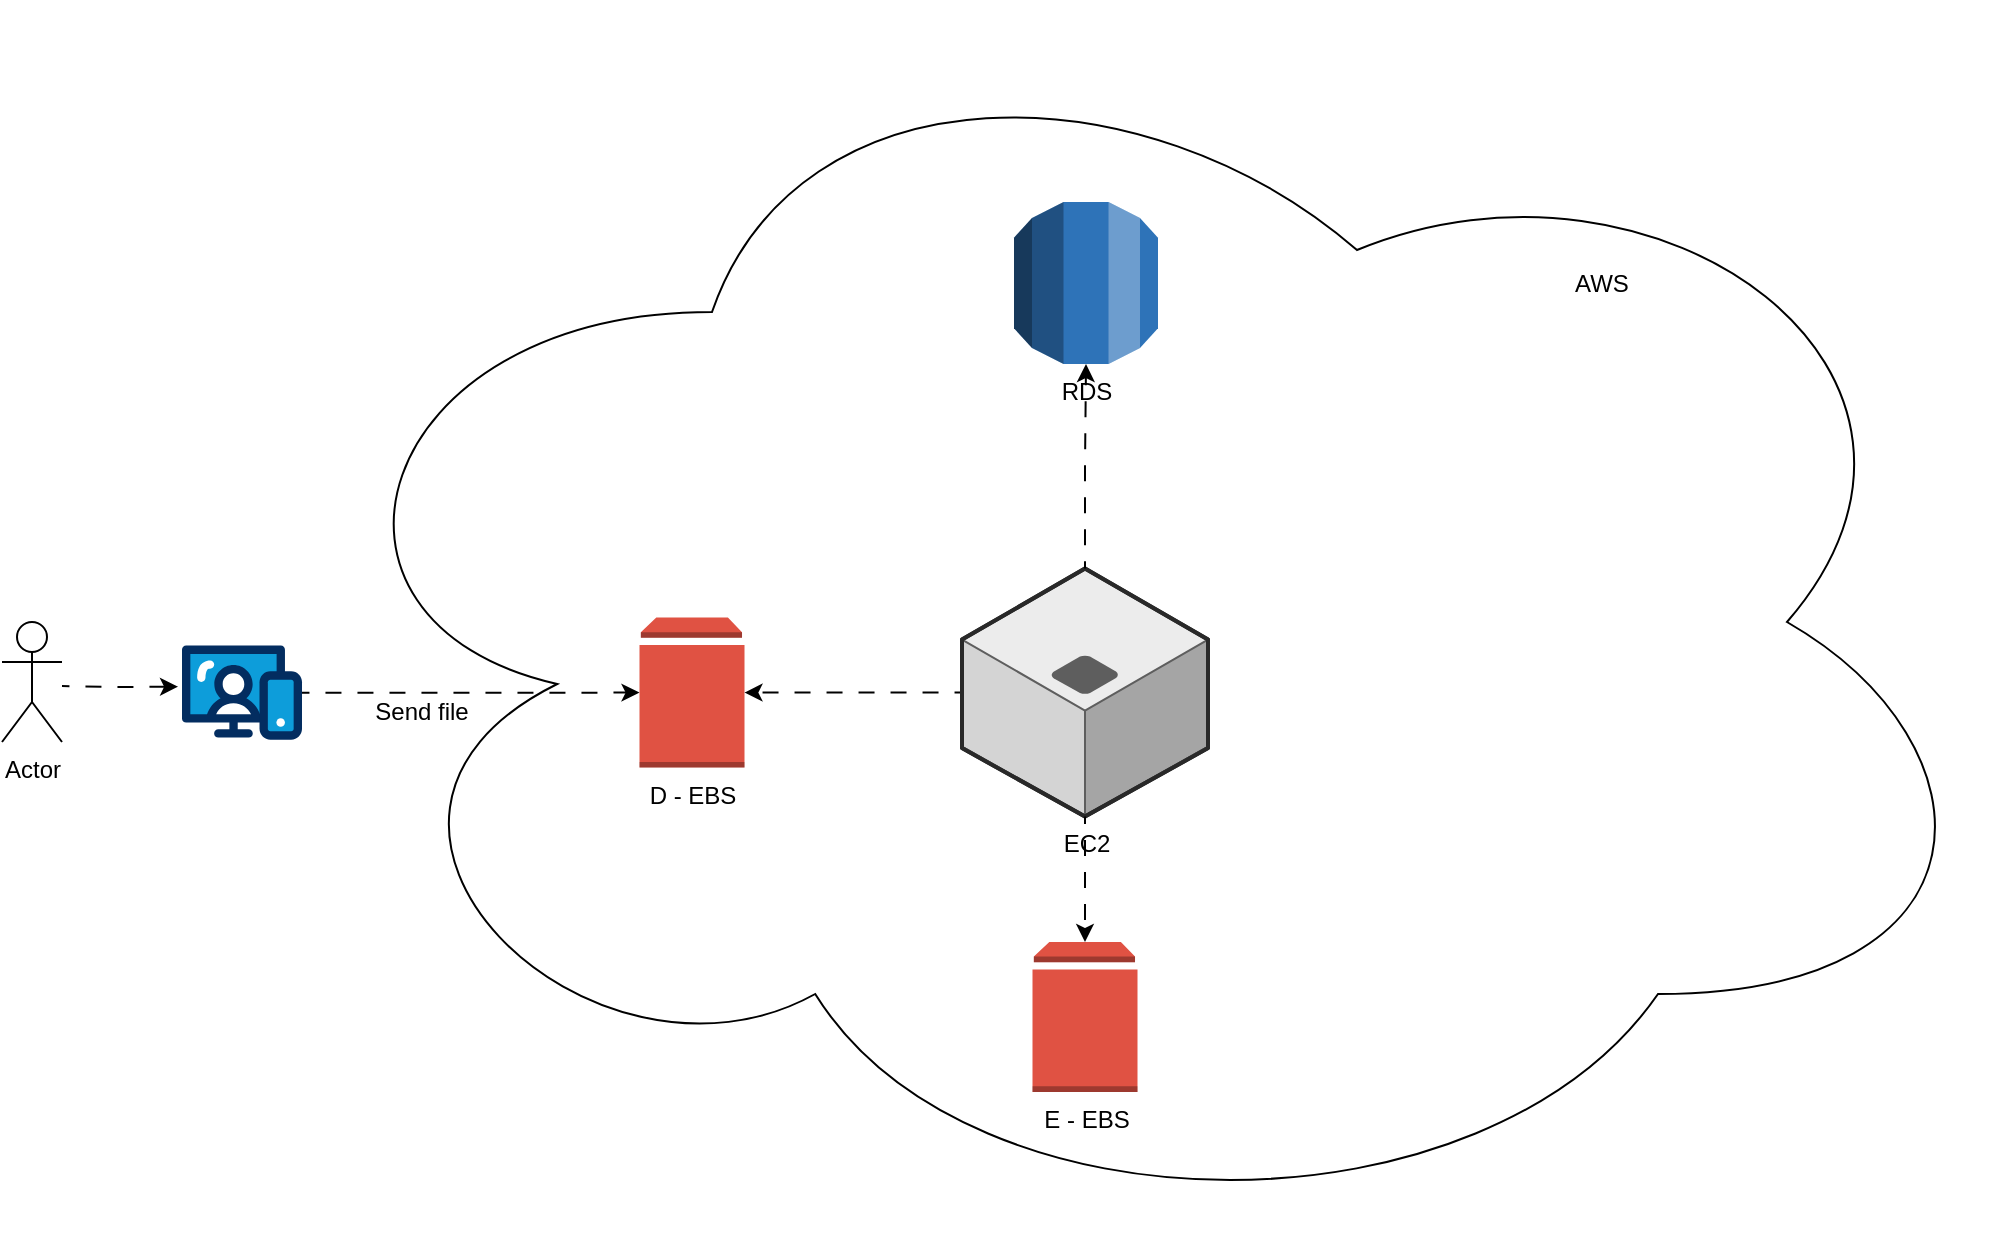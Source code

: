 <mxfile version="28.2.7">
  <diagram name="Page-1" id="P4iL59Z2gfnSDanatWv0">
    <mxGraphModel grid="1" page="1" gridSize="10" guides="1" tooltips="1" connect="1" arrows="1" fold="1" pageScale="1" pageWidth="850" pageHeight="1100" math="0" shadow="0">
      <root>
        <mxCell id="0" />
        <mxCell id="1" parent="0" />
        <mxCell id="5ModeE65CEk_O3YTIBPC-6" value="" style="ellipse;shape=cloud;whiteSpace=wrap;html=1;" vertex="1" parent="1">
          <mxGeometry x="300" y="20" width="860" height="620" as="geometry" />
        </mxCell>
        <mxCell id="ZhmCGEbtK2EE7ppnYEC_-1" value="D - EBS" style="outlineConnect=0;dashed=0;verticalLabelPosition=bottom;verticalAlign=top;align=center;html=1;shape=mxgraph.aws3.volume;fillColor=#E05243;gradientColor=none;" vertex="1" parent="1">
          <mxGeometry x="478.75" y="327.8" width="52.5" height="75" as="geometry" />
        </mxCell>
        <mxCell id="5ModeE65CEk_O3YTIBPC-4" style="edgeStyle=orthogonalEdgeStyle;rounded=0;orthogonalLoop=1;jettySize=auto;html=1;flowAnimation=1;" edge="1" parent="1" source="5ModeE65CEk_O3YTIBPC-1" target="ZhmCGEbtK2EE7ppnYEC_-1">
          <mxGeometry relative="1" as="geometry" />
        </mxCell>
        <mxCell id="5ModeE65CEk_O3YTIBPC-1" value="" style="verticalLabelPosition=bottom;aspect=fixed;html=1;shape=mxgraph.salesforce.web;fillColorStyles=fillColor2,fillColor3,fillColor4;fillColor2=#032d60;fillColor3=#0d9dda;fillColor4=#ffffff;fillColor=none;strokeColor=none;" vertex="1" parent="1">
          <mxGeometry x="250" y="341.6" width="60" height="47.4" as="geometry" />
        </mxCell>
        <mxCell id="5ModeE65CEk_O3YTIBPC-2" value="Actor" style="shape=umlActor;verticalLabelPosition=bottom;verticalAlign=top;html=1;outlineConnect=0;" vertex="1" parent="1">
          <mxGeometry x="160" y="330" width="30" height="60" as="geometry" />
        </mxCell>
        <mxCell id="5ModeE65CEk_O3YTIBPC-3" style="edgeStyle=orthogonalEdgeStyle;rounded=0;orthogonalLoop=1;jettySize=auto;html=1;entryX=-0.033;entryY=0.394;entryDx=0;entryDy=0;entryPerimeter=0;flowAnimation=1;" edge="1" parent="1">
          <mxGeometry relative="1" as="geometry">
            <mxPoint x="190" y="362" as="sourcePoint" />
            <mxPoint x="248.02" y="362.311" as="targetPoint" />
          </mxGeometry>
        </mxCell>
        <mxCell id="5ModeE65CEk_O3YTIBPC-5" value="Send file" style="text;html=1;whiteSpace=wrap;strokeColor=none;fillColor=none;align=center;verticalAlign=middle;rounded=0;" vertex="1" parent="1">
          <mxGeometry x="340" y="360" width="60" height="30" as="geometry" />
        </mxCell>
        <mxCell id="5ModeE65CEk_O3YTIBPC-10" style="edgeStyle=orthogonalEdgeStyle;rounded=0;orthogonalLoop=1;jettySize=auto;html=1;flowAnimation=1;" edge="1" parent="1" source="5ModeE65CEk_O3YTIBPC-8" target="ZhmCGEbtK2EE7ppnYEC_-1">
          <mxGeometry relative="1" as="geometry" />
        </mxCell>
        <mxCell id="5ModeE65CEk_O3YTIBPC-8" value="EC2" style="verticalLabelPosition=bottom;html=1;verticalAlign=top;strokeWidth=1;align=center;outlineConnect=0;dashed=0;outlineConnect=0;shape=mxgraph.aws3d.application_server;fillColor=#ECECEC;strokeColor=#5E5E5E;aspect=fixed;strokeColor2=#292929;" vertex="1" parent="1">
          <mxGeometry x="640" y="303.3" width="123" height="124" as="geometry" />
        </mxCell>
        <mxCell id="5ModeE65CEk_O3YTIBPC-11" value="E - EBS" style="outlineConnect=0;dashed=0;verticalLabelPosition=bottom;verticalAlign=top;align=center;html=1;shape=mxgraph.aws3.volume;fillColor=#E05243;gradientColor=none;" vertex="1" parent="1">
          <mxGeometry x="675.25" y="490" width="52.5" height="75" as="geometry" />
        </mxCell>
        <mxCell id="5ModeE65CEk_O3YTIBPC-12" style="edgeStyle=orthogonalEdgeStyle;rounded=0;orthogonalLoop=1;jettySize=auto;html=1;entryX=0.5;entryY=0;entryDx=0;entryDy=0;entryPerimeter=0;flowAnimation=1;" edge="1" parent="1" source="5ModeE65CEk_O3YTIBPC-8" target="5ModeE65CEk_O3YTIBPC-11">
          <mxGeometry relative="1" as="geometry" />
        </mxCell>
        <mxCell id="5ModeE65CEk_O3YTIBPC-13" value="RDS" style="outlineConnect=0;dashed=0;verticalLabelPosition=bottom;verticalAlign=top;align=center;html=1;shape=mxgraph.aws3.rds;fillColor=#2E73B8;gradientColor=none;" vertex="1" parent="1">
          <mxGeometry x="666" y="120" width="72" height="81" as="geometry" />
        </mxCell>
        <mxCell id="5ModeE65CEk_O3YTIBPC-14" style="edgeStyle=orthogonalEdgeStyle;rounded=0;orthogonalLoop=1;jettySize=auto;html=1;entryX=0.5;entryY=1;entryDx=0;entryDy=0;entryPerimeter=0;flowAnimation=1;" edge="1" parent="1" source="5ModeE65CEk_O3YTIBPC-8" target="5ModeE65CEk_O3YTIBPC-13">
          <mxGeometry relative="1" as="geometry" />
        </mxCell>
        <mxCell id="5ModeE65CEk_O3YTIBPC-15" value="AWS" style="text;html=1;whiteSpace=wrap;strokeColor=none;fillColor=none;align=center;verticalAlign=middle;rounded=0;" vertex="1" parent="1">
          <mxGeometry x="930" y="145.5" width="60" height="30" as="geometry" />
        </mxCell>
      </root>
    </mxGraphModel>
  </diagram>
</mxfile>

